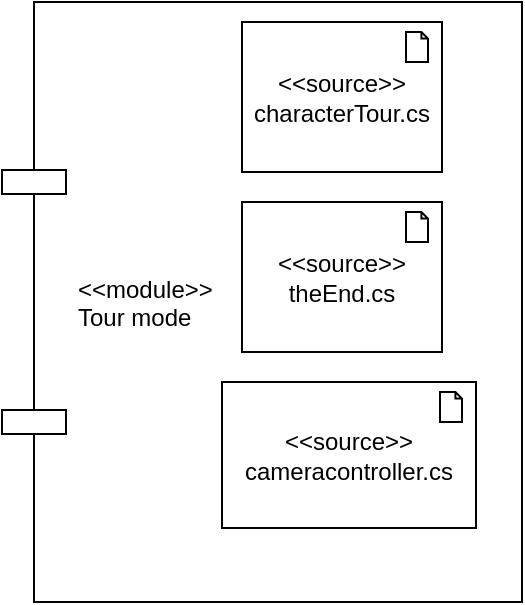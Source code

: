 <mxfile version="12.1.4" type="device" pages="1"><diagram id="ApSZpCxvYskE-ReW1Nhw" name="Page-1"><mxGraphModel dx="854" dy="468" grid="1" gridSize="10" guides="1" tooltips="1" connect="1" arrows="1" fold="1" page="1" pageScale="1" pageWidth="850" pageHeight="1100" math="0" shadow="0"><root><mxCell id="0"/><mxCell id="1" parent="0"/><mxCell id="yt_TXV9oLms6KYk4RMP8-28" value="&lt;&lt;module&gt;&gt;&#10;Tour mode" style="shape=component;align=left;spacingLeft=36;" parent="1" vertex="1"><mxGeometry x="140" y="320" width="260" height="300" as="geometry"/></mxCell><mxCell id="TTeNNiDKFs1N92Qm9GuE-9" value="&amp;lt;&amp;lt;source&amp;gt;&amp;gt;&lt;br&gt;characterTour.cs" style="html=1;outlineConnect=0;whiteSpace=wrap;shape=mxgraph.archimate.application;appType=artifact" parent="1" vertex="1"><mxGeometry x="260" y="330" width="100" height="75" as="geometry"/></mxCell><mxCell id="TTeNNiDKFs1N92Qm9GuE-12" value="&amp;lt;&amp;lt;source&amp;gt;&amp;gt;&lt;br&gt;cameracontroller.cs" style="html=1;outlineConnect=0;whiteSpace=wrap;shape=mxgraph.archimate.application;appType=artifact" parent="1" vertex="1"><mxGeometry x="250" y="510" width="127" height="73" as="geometry"/></mxCell><mxCell id="TTeNNiDKFs1N92Qm9GuE-15" value="&amp;lt;&amp;lt;source&amp;gt;&amp;gt;&lt;br&gt;theEnd.cs" style="html=1;outlineConnect=0;whiteSpace=wrap;shape=mxgraph.archimate.application;appType=artifact" parent="1" vertex="1"><mxGeometry x="260" y="420" width="100" height="75" as="geometry"/></mxCell></root></mxGraphModel></diagram></mxfile>